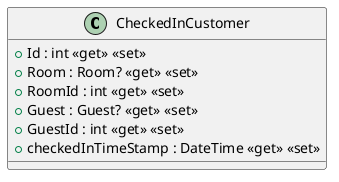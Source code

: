 @startuml
class CheckedInCustomer {
    + Id : int <<get>> <<set>>
    + Room : Room? <<get>> <<set>>
    + RoomId : int <<get>> <<set>>
    + Guest : Guest? <<get>> <<set>>
    + GuestId : int <<get>> <<set>>
    + checkedInTimeStamp : DateTime <<get>> <<set>>
}
@enduml
